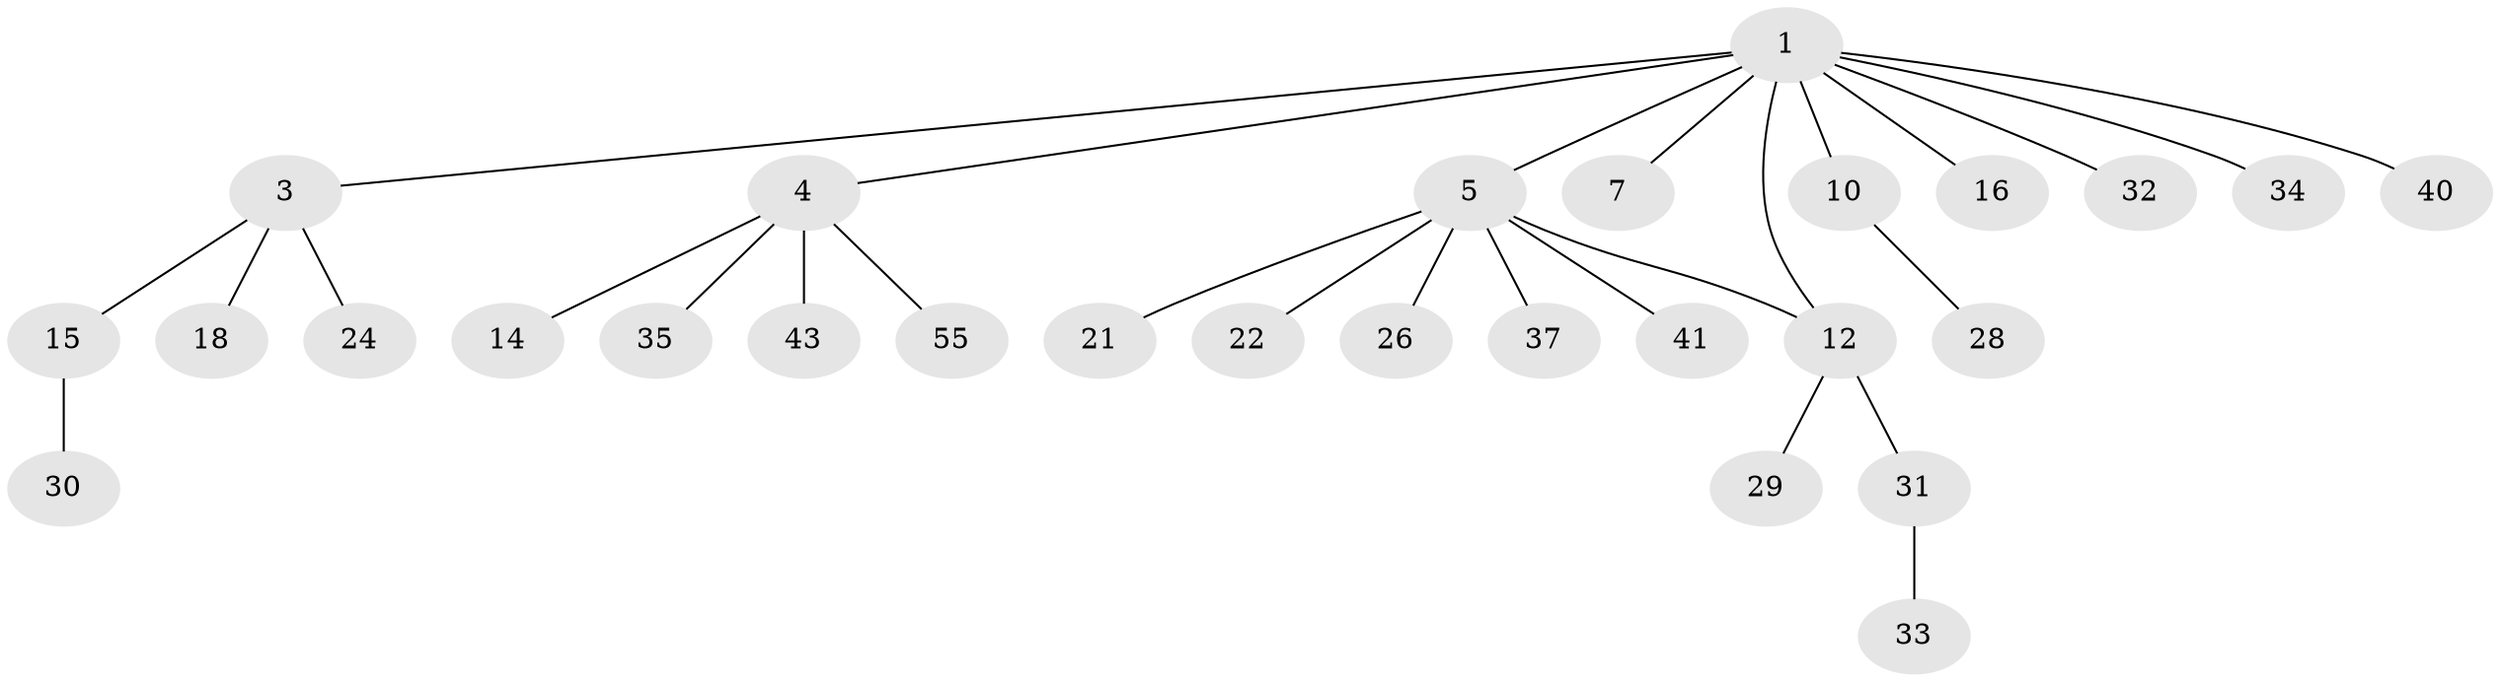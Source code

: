 // original degree distribution, {5: 0.05357142857142857, 6: 0.03571428571428571, 3: 0.08928571428571429, 4: 0.07142857142857142, 2: 0.21428571428571427, 1: 0.5357142857142857}
// Generated by graph-tools (version 1.1) at 2025/13/03/09/25 04:13:17]
// undirected, 28 vertices, 28 edges
graph export_dot {
graph [start="1"]
  node [color=gray90,style=filled];
  1 [super="+2+9"];
  3 [super="+11"];
  4 [super="+6+19+38+17+27"];
  5 [super="+8+42+13"];
  7 [super="+50"];
  10;
  12 [super="+25+36"];
  14;
  15 [super="+39"];
  16;
  18 [super="+23"];
  21;
  22 [super="+46"];
  24;
  26;
  28 [super="+48"];
  29;
  30 [super="+52"];
  31;
  32;
  33;
  34 [super="+44"];
  35 [super="+47"];
  37 [super="+51+49"];
  40;
  41;
  43;
  55;
  1 -- 3;
  1 -- 34;
  1 -- 40;
  1 -- 32;
  1 -- 4;
  1 -- 5;
  1 -- 7;
  1 -- 16;
  1 -- 10;
  1 -- 12;
  3 -- 15;
  3 -- 24;
  3 -- 18;
  4 -- 43;
  4 -- 14;
  4 -- 55;
  4 -- 35;
  5 -- 12;
  5 -- 21;
  5 -- 37;
  5 -- 22;
  5 -- 41;
  5 -- 26;
  10 -- 28;
  12 -- 29;
  12 -- 31;
  15 -- 30;
  31 -- 33;
}
